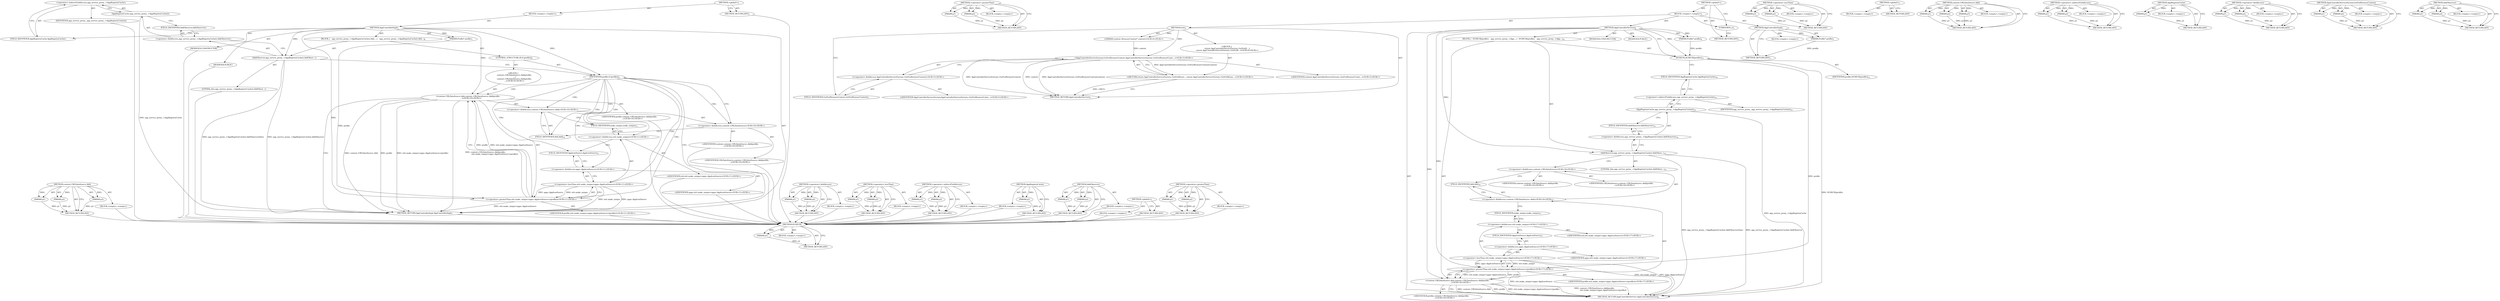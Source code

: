 digraph "AddObserver" {
vulnerable_82 [label=<(METHOD,content.URLDataSource.Add)>];
vulnerable_83 [label=<(PARAM,p1)>];
vulnerable_84 [label=<(PARAM,p2)>];
vulnerable_85 [label=<(PARAM,p3)>];
vulnerable_86 [label=<(BLOCK,&lt;empty&gt;,&lt;empty&gt;)>];
vulnerable_87 [label=<(METHOD_RETURN,ANY)>];
vulnerable_6 [label=<(METHOD,&lt;global&gt;)<SUB>1</SUB>>];
vulnerable_7 [label=<(BLOCK,&lt;empty&gt;,&lt;empty&gt;)<SUB>1</SUB>>];
vulnerable_8 [label=<(METHOD,AppControllerImpl)<SUB>1</SUB>>];
vulnerable_9 [label=<(PARAM,Profile* profile)<SUB>1</SUB>>];
vulnerable_10 [label=<(BLOCK,{
   app_service_proxy_-&gt;AppRegistryCache().Add...,{
   app_service_proxy_-&gt;AppRegistryCache().Add...)<SUB>6</SUB>>];
vulnerable_11 [label=<(AddObserver,app_service_proxy_-&gt;AppRegistryCache().AddObser...)<SUB>7</SUB>>];
vulnerable_12 [label=<(&lt;operator&gt;.fieldAccess,app_service_proxy_-&gt;AppRegistryCache().AddObserver)<SUB>7</SUB>>];
vulnerable_13 [label=<(AppRegistryCache,app_service_proxy_-&gt;AppRegistryCache())<SUB>7</SUB>>];
vulnerable_14 [label=<(&lt;operator&gt;.indirectFieldAccess,app_service_proxy_-&gt;AppRegistryCache)<SUB>7</SUB>>];
vulnerable_15 [label=<(IDENTIFIER,app_service_proxy_,app_service_proxy_-&gt;AppRegistryCache())<SUB>7</SUB>>];
vulnerable_16 [label=<(FIELD_IDENTIFIER,AppRegistryCache,AppRegistryCache)<SUB>7</SUB>>];
vulnerable_17 [label=<(FIELD_IDENTIFIER,AddObserver,AddObserver)<SUB>7</SUB>>];
vulnerable_18 [label=<(LITERAL,this,app_service_proxy_-&gt;AppRegistryCache().AddObser...)<SUB>7</SUB>>];
vulnerable_19 [label=<(CONTROL_STRUCTURE,IF,if (profile))<SUB>9</SUB>>];
vulnerable_20 [label=<(IDENTIFIER,profile,if (profile))<SUB>9</SUB>>];
vulnerable_21 [label="<(BLOCK,{
    content::URLDataSource::Add(profile,
    ...,{
    content::URLDataSource::Add(profile,
    ...)<SUB>9</SUB>>"];
vulnerable_22 [label="<(content.URLDataSource.Add,content::URLDataSource::Add(profile,
          ...)<SUB>10</SUB>>"];
vulnerable_23 [label="<(&lt;operator&gt;.fieldAccess,content::URLDataSource::Add)<SUB>10</SUB>>"];
vulnerable_24 [label="<(&lt;operator&gt;.fieldAccess,content::URLDataSource)<SUB>10</SUB>>"];
vulnerable_25 [label="<(IDENTIFIER,content,content::URLDataSource::Add(profile,
          ...)<SUB>10</SUB>>"];
vulnerable_26 [label="<(IDENTIFIER,URLDataSource,content::URLDataSource::Add(profile,
          ...)<SUB>10</SUB>>"];
vulnerable_27 [label=<(FIELD_IDENTIFIER,Add,Add)<SUB>10</SUB>>];
vulnerable_28 [label="<(IDENTIFIER,profile,content::URLDataSource::Add(profile,
          ...)<SUB>10</SUB>>"];
vulnerable_29 [label="<(&lt;operator&gt;.greaterThan,std::make_unique&lt;apps::AppIconSource&gt;(profile))<SUB>11</SUB>>"];
vulnerable_30 [label="<(&lt;operator&gt;.lessThan,std::make_unique&lt;apps::AppIconSource)<SUB>11</SUB>>"];
vulnerable_31 [label="<(&lt;operator&gt;.fieldAccess,std::make_unique)<SUB>11</SUB>>"];
vulnerable_32 [label="<(IDENTIFIER,std,std::make_unique&lt;apps::AppIconSource)<SUB>11</SUB>>"];
vulnerable_33 [label=<(FIELD_IDENTIFIER,make_unique,make_unique)<SUB>11</SUB>>];
vulnerable_34 [label="<(&lt;operator&gt;.fieldAccess,apps::AppIconSource)<SUB>11</SUB>>"];
vulnerable_35 [label="<(IDENTIFIER,apps,std::make_unique&lt;apps::AppIconSource)<SUB>11</SUB>>"];
vulnerable_36 [label=<(FIELD_IDENTIFIER,AppIconSource,AppIconSource)<SUB>11</SUB>>];
vulnerable_37 [label="<(IDENTIFIER,profile,std::make_unique&lt;apps::AppIconSource&gt;(profile))<SUB>11</SUB>>"];
vulnerable_38 [label=<(MODIFIER,CONSTRUCTOR)>];
vulnerable_39 [label=<(MODIFIER,PUBLIC)>];
vulnerable_40 [label=<(METHOD_RETURN,AppControllerImpl.AppControllerImpl)<SUB>1</SUB>>];
vulnerable_42 [label=<(METHOD_RETURN,ANY)<SUB>1</SUB>>];
vulnerable_68 [label=<(METHOD,&lt;operator&gt;.fieldAccess)>];
vulnerable_69 [label=<(PARAM,p1)>];
vulnerable_70 [label=<(PARAM,p2)>];
vulnerable_71 [label=<(BLOCK,&lt;empty&gt;,&lt;empty&gt;)>];
vulnerable_72 [label=<(METHOD_RETURN,ANY)>];
vulnerable_93 [label=<(METHOD,&lt;operator&gt;.lessThan)>];
vulnerable_94 [label=<(PARAM,p1)>];
vulnerable_95 [label=<(PARAM,p2)>];
vulnerable_96 [label=<(BLOCK,&lt;empty&gt;,&lt;empty&gt;)>];
vulnerable_97 [label=<(METHOD_RETURN,ANY)>];
vulnerable_77 [label=<(METHOD,&lt;operator&gt;.indirectFieldAccess)>];
vulnerable_78 [label=<(PARAM,p1)>];
vulnerable_79 [label=<(PARAM,p2)>];
vulnerable_80 [label=<(BLOCK,&lt;empty&gt;,&lt;empty&gt;)>];
vulnerable_81 [label=<(METHOD_RETURN,ANY)>];
vulnerable_73 [label=<(METHOD,AppRegistryCache)>];
vulnerable_74 [label=<(PARAM,p1)>];
vulnerable_75 [label=<(BLOCK,&lt;empty&gt;,&lt;empty&gt;)>];
vulnerable_76 [label=<(METHOD_RETURN,ANY)>];
vulnerable_63 [label=<(METHOD,AddObserver)>];
vulnerable_64 [label=<(PARAM,p1)>];
vulnerable_65 [label=<(PARAM,p2)>];
vulnerable_66 [label=<(BLOCK,&lt;empty&gt;,&lt;empty&gt;)>];
vulnerable_67 [label=<(METHOD_RETURN,ANY)>];
vulnerable_57 [label=<(METHOD,&lt;global&gt;)<SUB>1</SUB>>];
vulnerable_58 [label=<(BLOCK,&lt;empty&gt;,&lt;empty&gt;)>];
vulnerable_59 [label=<(METHOD_RETURN,ANY)>];
vulnerable_88 [label=<(METHOD,&lt;operator&gt;.greaterThan)>];
vulnerable_89 [label=<(PARAM,p1)>];
vulnerable_90 [label=<(PARAM,p2)>];
vulnerable_91 [label=<(BLOCK,&lt;empty&gt;,&lt;empty&gt;)>];
vulnerable_92 [label=<(METHOD_RETURN,ANY)>];
fixed_91 [label=<(METHOD,DCHECK)>];
fixed_92 [label=<(PARAM,p1)>];
fixed_93 [label=<(BLOCK,&lt;empty&gt;,&lt;empty&gt;)>];
fixed_94 [label=<(METHOD_RETURN,ANY)>];
fixed_115 [label=<(METHOD,&lt;operator&gt;.greaterThan)>];
fixed_116 [label=<(PARAM,p1)>];
fixed_117 [label=<(PARAM,p2)>];
fixed_118 [label=<(BLOCK,&lt;empty&gt;,&lt;empty&gt;)>];
fixed_119 [label=<(METHOD_RETURN,ANY)>];
fixed_6 [label=<(METHOD,&lt;global&gt;)<SUB>1</SUB>>];
fixed_7 [label=<(BLOCK,&lt;empty&gt;,&lt;empty&gt;)<SUB>1</SUB>>];
fixed_8 [label=<(METHOD,AppControllerImpl)<SUB>1</SUB>>];
fixed_9 [label=<(PARAM,Profile* profile)<SUB>1</SUB>>];
fixed_10 [label=<(BLOCK,&lt;empty&gt;,&lt;empty&gt;)>];
fixed_11 [label=<(METHOD_RETURN,ANY)<SUB>1</SUB>>];
fixed_13 [label=<(UNKNOWN,),))<SUB>1</SUB>>];
fixed_14 [label=<(METHOD,Get)<SUB>3</SUB>>];
fixed_15 [label="<(PARAM,content::BrowserContext* context)<SUB>4</SUB>>"];
fixed_16 [label="<(BLOCK,{
  return AppControllerServiceFactory::GetForB...,{
  return AppControllerServiceFactory::GetForB...)<SUB>4</SUB>>"];
fixed_17 [label="<(RETURN,return AppControllerServiceFactory::GetForBrows...,return AppControllerServiceFactory::GetForBrows...)<SUB>5</SUB>>"];
fixed_18 [label="<(AppControllerServiceFactory.GetForBrowserContext,AppControllerServiceFactory::GetForBrowserConte...)<SUB>5</SUB>>"];
fixed_19 [label="<(&lt;operator&gt;.fieldAccess,AppControllerServiceFactory::GetForBrowserContext)<SUB>5</SUB>>"];
fixed_20 [label="<(IDENTIFIER,AppControllerServiceFactory,AppControllerServiceFactory::GetForBrowserConte...)<SUB>5</SUB>>"];
fixed_21 [label=<(FIELD_IDENTIFIER,GetForBrowserContext,GetForBrowserContext)<SUB>5</SUB>>];
fixed_22 [label="<(IDENTIFIER,context,AppControllerServiceFactory::GetForBrowserConte...)<SUB>5</SUB>>"];
fixed_23 [label=<(METHOD_RETURN,AppControllerService)<SUB>3</SUB>>];
fixed_25 [label=<(METHOD,AppControllerService)<SUB>8</SUB>>];
fixed_26 [label=<(PARAM,Profile* profile)<SUB>8</SUB>>];
fixed_27 [label=<(BLOCK,{
  DCHECK(profile);
   app_service_proxy_-&gt;App...,{
  DCHECK(profile);
   app_service_proxy_-&gt;App...)<SUB>12</SUB>>];
fixed_28 [label=<(DCHECK,DCHECK(profile))<SUB>13</SUB>>];
fixed_29 [label=<(IDENTIFIER,profile,DCHECK(profile))<SUB>13</SUB>>];
fixed_30 [label=<(AddObserver,app_service_proxy_-&gt;AppRegistryCache().AddObser...)<SUB>14</SUB>>];
fixed_31 [label=<(&lt;operator&gt;.fieldAccess,app_service_proxy_-&gt;AppRegistryCache().AddObserver)<SUB>14</SUB>>];
fixed_32 [label=<(AppRegistryCache,app_service_proxy_-&gt;AppRegistryCache())<SUB>14</SUB>>];
fixed_33 [label=<(&lt;operator&gt;.indirectFieldAccess,app_service_proxy_-&gt;AppRegistryCache)<SUB>14</SUB>>];
fixed_34 [label=<(IDENTIFIER,app_service_proxy_,app_service_proxy_-&gt;AppRegistryCache())<SUB>14</SUB>>];
fixed_35 [label=<(FIELD_IDENTIFIER,AppRegistryCache,AppRegistryCache)<SUB>14</SUB>>];
fixed_36 [label=<(FIELD_IDENTIFIER,AddObserver,AddObserver)<SUB>14</SUB>>];
fixed_37 [label=<(LITERAL,this,app_service_proxy_-&gt;AppRegistryCache().AddObser...)<SUB>14</SUB>>];
fixed_38 [label="<(content.URLDataSource.Add,content::URLDataSource::Add(profile,
          ...)<SUB>16</SUB>>"];
fixed_39 [label="<(&lt;operator&gt;.fieldAccess,content::URLDataSource::Add)<SUB>16</SUB>>"];
fixed_40 [label="<(&lt;operator&gt;.fieldAccess,content::URLDataSource)<SUB>16</SUB>>"];
fixed_41 [label="<(IDENTIFIER,content,content::URLDataSource::Add(profile,
          ...)<SUB>16</SUB>>"];
fixed_42 [label="<(IDENTIFIER,URLDataSource,content::URLDataSource::Add(profile,
          ...)<SUB>16</SUB>>"];
fixed_43 [label=<(FIELD_IDENTIFIER,Add,Add)<SUB>16</SUB>>];
fixed_44 [label="<(IDENTIFIER,profile,content::URLDataSource::Add(profile,
          ...)<SUB>16</SUB>>"];
fixed_45 [label="<(&lt;operator&gt;.greaterThan,std::make_unique&lt;apps::AppIconSource&gt;(profile))<SUB>17</SUB>>"];
fixed_46 [label="<(&lt;operator&gt;.lessThan,std::make_unique&lt;apps::AppIconSource)<SUB>17</SUB>>"];
fixed_47 [label="<(&lt;operator&gt;.fieldAccess,std::make_unique)<SUB>17</SUB>>"];
fixed_48 [label="<(IDENTIFIER,std,std::make_unique&lt;apps::AppIconSource)<SUB>17</SUB>>"];
fixed_49 [label=<(FIELD_IDENTIFIER,make_unique,make_unique)<SUB>17</SUB>>];
fixed_50 [label="<(&lt;operator&gt;.fieldAccess,apps::AppIconSource)<SUB>17</SUB>>"];
fixed_51 [label="<(IDENTIFIER,apps,std::make_unique&lt;apps::AppIconSource)<SUB>17</SUB>>"];
fixed_52 [label=<(FIELD_IDENTIFIER,AppIconSource,AppIconSource)<SUB>17</SUB>>];
fixed_53 [label="<(IDENTIFIER,profile,std::make_unique&lt;apps::AppIconSource&gt;(profile))<SUB>17</SUB>>"];
fixed_54 [label=<(MODIFIER,CONSTRUCTOR)>];
fixed_55 [label=<(MODIFIER,PUBLIC)>];
fixed_56 [label=<(METHOD_RETURN,AppControllerService.AppControllerService)<SUB>8</SUB>>];
fixed_58 [label=<(METHOD_RETURN,ANY)<SUB>1</SUB>>];
fixed_120 [label=<(METHOD,&lt;operator&gt;.lessThan)>];
fixed_121 [label=<(PARAM,p1)>];
fixed_122 [label=<(PARAM,p2)>];
fixed_123 [label=<(BLOCK,&lt;empty&gt;,&lt;empty&gt;)>];
fixed_124 [label=<(METHOD_RETURN,ANY)>];
fixed_75 [label=<(METHOD,&lt;global&gt;)<SUB>1</SUB>>];
fixed_76 [label=<(BLOCK,&lt;empty&gt;,&lt;empty&gt;)>];
fixed_77 [label=<(METHOD_RETURN,ANY)>];
fixed_109 [label=<(METHOD,content.URLDataSource.Add)>];
fixed_110 [label=<(PARAM,p1)>];
fixed_111 [label=<(PARAM,p2)>];
fixed_112 [label=<(PARAM,p3)>];
fixed_113 [label=<(BLOCK,&lt;empty&gt;,&lt;empty&gt;)>];
fixed_114 [label=<(METHOD_RETURN,ANY)>];
fixed_104 [label=<(METHOD,&lt;operator&gt;.indirectFieldAccess)>];
fixed_105 [label=<(PARAM,p1)>];
fixed_106 [label=<(PARAM,p2)>];
fixed_107 [label=<(BLOCK,&lt;empty&gt;,&lt;empty&gt;)>];
fixed_108 [label=<(METHOD_RETURN,ANY)>];
fixed_100 [label=<(METHOD,AppRegistryCache)>];
fixed_101 [label=<(PARAM,p1)>];
fixed_102 [label=<(BLOCK,&lt;empty&gt;,&lt;empty&gt;)>];
fixed_103 [label=<(METHOD_RETURN,ANY)>];
fixed_86 [label=<(METHOD,&lt;operator&gt;.fieldAccess)>];
fixed_87 [label=<(PARAM,p1)>];
fixed_88 [label=<(PARAM,p2)>];
fixed_89 [label=<(BLOCK,&lt;empty&gt;,&lt;empty&gt;)>];
fixed_90 [label=<(METHOD_RETURN,ANY)>];
fixed_81 [label=<(METHOD,AppControllerServiceFactory.GetForBrowserContext)>];
fixed_82 [label=<(PARAM,p1)>];
fixed_83 [label=<(PARAM,p2)>];
fixed_84 [label=<(BLOCK,&lt;empty&gt;,&lt;empty&gt;)>];
fixed_85 [label=<(METHOD_RETURN,ANY)>];
fixed_95 [label=<(METHOD,AddObserver)>];
fixed_96 [label=<(PARAM,p1)>];
fixed_97 [label=<(PARAM,p2)>];
fixed_98 [label=<(BLOCK,&lt;empty&gt;,&lt;empty&gt;)>];
fixed_99 [label=<(METHOD_RETURN,ANY)>];
vulnerable_82 -> vulnerable_83  [key=0, label="AST: "];
vulnerable_82 -> vulnerable_83  [key=1, label="DDG: "];
vulnerable_82 -> vulnerable_86  [key=0, label="AST: "];
vulnerable_82 -> vulnerable_84  [key=0, label="AST: "];
vulnerable_82 -> vulnerable_84  [key=1, label="DDG: "];
vulnerable_82 -> vulnerable_87  [key=0, label="AST: "];
vulnerable_82 -> vulnerable_87  [key=1, label="CFG: "];
vulnerable_82 -> vulnerable_85  [key=0, label="AST: "];
vulnerable_82 -> vulnerable_85  [key=1, label="DDG: "];
vulnerable_83 -> vulnerable_87  [key=0, label="DDG: p1"];
vulnerable_84 -> vulnerable_87  [key=0, label="DDG: p2"];
vulnerable_85 -> vulnerable_87  [key=0, label="DDG: p3"];
vulnerable_86 -> fixed_91  [key=0];
vulnerable_87 -> fixed_91  [key=0];
vulnerable_6 -> vulnerable_7  [key=0, label="AST: "];
vulnerable_6 -> vulnerable_42  [key=0, label="AST: "];
vulnerable_6 -> vulnerable_42  [key=1, label="CFG: "];
vulnerable_7 -> vulnerable_8  [key=0, label="AST: "];
vulnerable_8 -> vulnerable_9  [key=0, label="AST: "];
vulnerable_8 -> vulnerable_9  [key=1, label="DDG: "];
vulnerable_8 -> vulnerable_10  [key=0, label="AST: "];
vulnerable_8 -> vulnerable_38  [key=0, label="AST: "];
vulnerable_8 -> vulnerable_39  [key=0, label="AST: "];
vulnerable_8 -> vulnerable_40  [key=0, label="AST: "];
vulnerable_8 -> vulnerable_16  [key=0, label="CFG: "];
vulnerable_8 -> vulnerable_11  [key=0, label="DDG: "];
vulnerable_8 -> vulnerable_20  [key=0, label="DDG: "];
vulnerable_8 -> vulnerable_22  [key=0, label="DDG: "];
vulnerable_8 -> vulnerable_29  [key=0, label="DDG: "];
vulnerable_9 -> vulnerable_29  [key=0, label="DDG: profile"];
vulnerable_10 -> vulnerable_11  [key=0, label="AST: "];
vulnerable_10 -> vulnerable_19  [key=0, label="AST: "];
vulnerable_11 -> vulnerable_12  [key=0, label="AST: "];
vulnerable_11 -> vulnerable_18  [key=0, label="AST: "];
vulnerable_11 -> vulnerable_20  [key=0, label="CFG: "];
vulnerable_11 -> vulnerable_40  [key=0, label="DDG: app_service_proxy_-&gt;AppRegistryCache().AddObserver"];
vulnerable_11 -> vulnerable_40  [key=1, label="DDG: app_service_proxy_-&gt;AppRegistryCache().AddObserver(this)"];
vulnerable_12 -> vulnerable_13  [key=0, label="AST: "];
vulnerable_12 -> vulnerable_17  [key=0, label="AST: "];
vulnerable_12 -> vulnerable_11  [key=0, label="CFG: "];
vulnerable_13 -> vulnerable_14  [key=0, label="AST: "];
vulnerable_13 -> vulnerable_17  [key=0, label="CFG: "];
vulnerable_13 -> vulnerable_40  [key=0, label="DDG: app_service_proxy_-&gt;AppRegistryCache"];
vulnerable_14 -> vulnerable_15  [key=0, label="AST: "];
vulnerable_14 -> vulnerable_16  [key=0, label="AST: "];
vulnerable_14 -> vulnerable_13  [key=0, label="CFG: "];
vulnerable_15 -> fixed_91  [key=0];
vulnerable_16 -> vulnerable_14  [key=0, label="CFG: "];
vulnerable_17 -> vulnerable_12  [key=0, label="CFG: "];
vulnerable_18 -> fixed_91  [key=0];
vulnerable_19 -> vulnerable_20  [key=0, label="AST: "];
vulnerable_19 -> vulnerable_21  [key=0, label="AST: "];
vulnerable_20 -> vulnerable_40  [key=0, label="CFG: "];
vulnerable_20 -> vulnerable_24  [key=0, label="CFG: "];
vulnerable_20 -> vulnerable_24  [key=1, label="CDG: "];
vulnerable_20 -> vulnerable_30  [key=0, label="CDG: "];
vulnerable_20 -> vulnerable_29  [key=0, label="CDG: "];
vulnerable_20 -> vulnerable_34  [key=0, label="CDG: "];
vulnerable_20 -> vulnerable_33  [key=0, label="CDG: "];
vulnerable_20 -> vulnerable_23  [key=0, label="CDG: "];
vulnerable_20 -> vulnerable_36  [key=0, label="CDG: "];
vulnerable_20 -> vulnerable_22  [key=0, label="CDG: "];
vulnerable_20 -> vulnerable_27  [key=0, label="CDG: "];
vulnerable_20 -> vulnerable_31  [key=0, label="CDG: "];
vulnerable_21 -> vulnerable_22  [key=0, label="AST: "];
vulnerable_22 -> vulnerable_23  [key=0, label="AST: "];
vulnerable_22 -> vulnerable_28  [key=0, label="AST: "];
vulnerable_22 -> vulnerable_29  [key=0, label="AST: "];
vulnerable_22 -> vulnerable_40  [key=0, label="CFG: "];
vulnerable_22 -> vulnerable_40  [key=1, label="DDG: content::URLDataSource::Add"];
vulnerable_22 -> vulnerable_40  [key=2, label="DDG: profile"];
vulnerable_22 -> vulnerable_40  [key=3, label="DDG: std::make_unique&lt;apps::AppIconSource&gt;(profile)"];
vulnerable_22 -> vulnerable_40  [key=4, label="DDG: content::URLDataSource::Add(profile,
                                std::make_unique&lt;apps::AppIconSource&gt;(profile))"];
vulnerable_23 -> vulnerable_24  [key=0, label="AST: "];
vulnerable_23 -> vulnerable_27  [key=0, label="AST: "];
vulnerable_23 -> vulnerable_33  [key=0, label="CFG: "];
vulnerable_24 -> vulnerable_25  [key=0, label="AST: "];
vulnerable_24 -> vulnerable_26  [key=0, label="AST: "];
vulnerable_24 -> vulnerable_27  [key=0, label="CFG: "];
vulnerable_25 -> fixed_91  [key=0];
vulnerable_26 -> fixed_91  [key=0];
vulnerable_27 -> vulnerable_23  [key=0, label="CFG: "];
vulnerable_28 -> fixed_91  [key=0];
vulnerable_29 -> vulnerable_30  [key=0, label="AST: "];
vulnerable_29 -> vulnerable_37  [key=0, label="AST: "];
vulnerable_29 -> vulnerable_22  [key=0, label="CFG: "];
vulnerable_29 -> vulnerable_22  [key=1, label="DDG: profile"];
vulnerable_29 -> vulnerable_22  [key=2, label="DDG: std::make_unique&lt;apps::AppIconSource"];
vulnerable_29 -> vulnerable_40  [key=0, label="DDG: std::make_unique&lt;apps::AppIconSource"];
vulnerable_30 -> vulnerable_31  [key=0, label="AST: "];
vulnerable_30 -> vulnerable_34  [key=0, label="AST: "];
vulnerable_30 -> vulnerable_29  [key=0, label="CFG: "];
vulnerable_30 -> vulnerable_29  [key=1, label="DDG: std::make_unique"];
vulnerable_30 -> vulnerable_29  [key=2, label="DDG: apps::AppIconSource"];
vulnerable_30 -> vulnerable_40  [key=0, label="DDG: std::make_unique"];
vulnerable_30 -> vulnerable_40  [key=1, label="DDG: apps::AppIconSource"];
vulnerable_31 -> vulnerable_32  [key=0, label="AST: "];
vulnerable_31 -> vulnerable_33  [key=0, label="AST: "];
vulnerable_31 -> vulnerable_36  [key=0, label="CFG: "];
vulnerable_32 -> fixed_91  [key=0];
vulnerable_33 -> vulnerable_31  [key=0, label="CFG: "];
vulnerable_34 -> vulnerable_35  [key=0, label="AST: "];
vulnerable_34 -> vulnerable_36  [key=0, label="AST: "];
vulnerable_34 -> vulnerable_30  [key=0, label="CFG: "];
vulnerable_35 -> fixed_91  [key=0];
vulnerable_36 -> vulnerable_34  [key=0, label="CFG: "];
vulnerable_37 -> fixed_91  [key=0];
vulnerable_38 -> fixed_91  [key=0];
vulnerable_39 -> fixed_91  [key=0];
vulnerable_40 -> fixed_91  [key=0];
vulnerable_42 -> fixed_91  [key=0];
vulnerable_68 -> vulnerable_69  [key=0, label="AST: "];
vulnerable_68 -> vulnerable_69  [key=1, label="DDG: "];
vulnerable_68 -> vulnerable_71  [key=0, label="AST: "];
vulnerable_68 -> vulnerable_70  [key=0, label="AST: "];
vulnerable_68 -> vulnerable_70  [key=1, label="DDG: "];
vulnerable_68 -> vulnerable_72  [key=0, label="AST: "];
vulnerable_68 -> vulnerable_72  [key=1, label="CFG: "];
vulnerable_69 -> vulnerable_72  [key=0, label="DDG: p1"];
vulnerable_70 -> vulnerable_72  [key=0, label="DDG: p2"];
vulnerable_71 -> fixed_91  [key=0];
vulnerable_72 -> fixed_91  [key=0];
vulnerable_93 -> vulnerable_94  [key=0, label="AST: "];
vulnerable_93 -> vulnerable_94  [key=1, label="DDG: "];
vulnerable_93 -> vulnerable_96  [key=0, label="AST: "];
vulnerable_93 -> vulnerable_95  [key=0, label="AST: "];
vulnerable_93 -> vulnerable_95  [key=1, label="DDG: "];
vulnerable_93 -> vulnerable_97  [key=0, label="AST: "];
vulnerable_93 -> vulnerable_97  [key=1, label="CFG: "];
vulnerable_94 -> vulnerable_97  [key=0, label="DDG: p1"];
vulnerable_95 -> vulnerable_97  [key=0, label="DDG: p2"];
vulnerable_96 -> fixed_91  [key=0];
vulnerable_97 -> fixed_91  [key=0];
vulnerable_77 -> vulnerable_78  [key=0, label="AST: "];
vulnerable_77 -> vulnerable_78  [key=1, label="DDG: "];
vulnerable_77 -> vulnerable_80  [key=0, label="AST: "];
vulnerable_77 -> vulnerable_79  [key=0, label="AST: "];
vulnerable_77 -> vulnerable_79  [key=1, label="DDG: "];
vulnerable_77 -> vulnerable_81  [key=0, label="AST: "];
vulnerable_77 -> vulnerable_81  [key=1, label="CFG: "];
vulnerable_78 -> vulnerable_81  [key=0, label="DDG: p1"];
vulnerable_79 -> vulnerable_81  [key=0, label="DDG: p2"];
vulnerable_80 -> fixed_91  [key=0];
vulnerable_81 -> fixed_91  [key=0];
vulnerable_73 -> vulnerable_74  [key=0, label="AST: "];
vulnerable_73 -> vulnerable_74  [key=1, label="DDG: "];
vulnerable_73 -> vulnerable_75  [key=0, label="AST: "];
vulnerable_73 -> vulnerable_76  [key=0, label="AST: "];
vulnerable_73 -> vulnerable_76  [key=1, label="CFG: "];
vulnerable_74 -> vulnerable_76  [key=0, label="DDG: p1"];
vulnerable_75 -> fixed_91  [key=0];
vulnerable_76 -> fixed_91  [key=0];
vulnerable_63 -> vulnerable_64  [key=0, label="AST: "];
vulnerable_63 -> vulnerable_64  [key=1, label="DDG: "];
vulnerable_63 -> vulnerable_66  [key=0, label="AST: "];
vulnerable_63 -> vulnerable_65  [key=0, label="AST: "];
vulnerable_63 -> vulnerable_65  [key=1, label="DDG: "];
vulnerable_63 -> vulnerable_67  [key=0, label="AST: "];
vulnerable_63 -> vulnerable_67  [key=1, label="CFG: "];
vulnerable_64 -> vulnerable_67  [key=0, label="DDG: p1"];
vulnerable_65 -> vulnerable_67  [key=0, label="DDG: p2"];
vulnerable_66 -> fixed_91  [key=0];
vulnerable_67 -> fixed_91  [key=0];
vulnerable_57 -> vulnerable_58  [key=0, label="AST: "];
vulnerable_57 -> vulnerable_59  [key=0, label="AST: "];
vulnerable_57 -> vulnerable_59  [key=1, label="CFG: "];
vulnerable_58 -> fixed_91  [key=0];
vulnerable_59 -> fixed_91  [key=0];
vulnerable_88 -> vulnerable_89  [key=0, label="AST: "];
vulnerable_88 -> vulnerable_89  [key=1, label="DDG: "];
vulnerable_88 -> vulnerable_91  [key=0, label="AST: "];
vulnerable_88 -> vulnerable_90  [key=0, label="AST: "];
vulnerable_88 -> vulnerable_90  [key=1, label="DDG: "];
vulnerable_88 -> vulnerable_92  [key=0, label="AST: "];
vulnerable_88 -> vulnerable_92  [key=1, label="CFG: "];
vulnerable_89 -> vulnerable_92  [key=0, label="DDG: p1"];
vulnerable_90 -> vulnerable_92  [key=0, label="DDG: p2"];
vulnerable_91 -> fixed_91  [key=0];
vulnerable_92 -> fixed_91  [key=0];
fixed_91 -> fixed_92  [key=0, label="AST: "];
fixed_91 -> fixed_92  [key=1, label="DDG: "];
fixed_91 -> fixed_93  [key=0, label="AST: "];
fixed_91 -> fixed_94  [key=0, label="AST: "];
fixed_91 -> fixed_94  [key=1, label="CFG: "];
fixed_92 -> fixed_94  [key=0, label="DDG: p1"];
fixed_115 -> fixed_116  [key=0, label="AST: "];
fixed_115 -> fixed_116  [key=1, label="DDG: "];
fixed_115 -> fixed_118  [key=0, label="AST: "];
fixed_115 -> fixed_117  [key=0, label="AST: "];
fixed_115 -> fixed_117  [key=1, label="DDG: "];
fixed_115 -> fixed_119  [key=0, label="AST: "];
fixed_115 -> fixed_119  [key=1, label="CFG: "];
fixed_116 -> fixed_119  [key=0, label="DDG: p1"];
fixed_117 -> fixed_119  [key=0, label="DDG: p2"];
fixed_6 -> fixed_7  [key=0, label="AST: "];
fixed_6 -> fixed_58  [key=0, label="AST: "];
fixed_6 -> fixed_13  [key=0, label="CFG: "];
fixed_7 -> fixed_8  [key=0, label="AST: "];
fixed_7 -> fixed_13  [key=0, label="AST: "];
fixed_7 -> fixed_14  [key=0, label="AST: "];
fixed_7 -> fixed_25  [key=0, label="AST: "];
fixed_8 -> fixed_9  [key=0, label="AST: "];
fixed_8 -> fixed_9  [key=1, label="DDG: "];
fixed_8 -> fixed_10  [key=0, label="AST: "];
fixed_8 -> fixed_11  [key=0, label="AST: "];
fixed_8 -> fixed_11  [key=1, label="CFG: "];
fixed_9 -> fixed_11  [key=0, label="DDG: profile"];
fixed_13 -> fixed_58  [key=0, label="CFG: "];
fixed_14 -> fixed_15  [key=0, label="AST: "];
fixed_14 -> fixed_15  [key=1, label="DDG: "];
fixed_14 -> fixed_16  [key=0, label="AST: "];
fixed_14 -> fixed_23  [key=0, label="AST: "];
fixed_14 -> fixed_21  [key=0, label="CFG: "];
fixed_14 -> fixed_18  [key=0, label="DDG: "];
fixed_15 -> fixed_18  [key=0, label="DDG: context"];
fixed_16 -> fixed_17  [key=0, label="AST: "];
fixed_17 -> fixed_18  [key=0, label="AST: "];
fixed_17 -> fixed_23  [key=0, label="CFG: "];
fixed_17 -> fixed_23  [key=1, label="DDG: &lt;RET&gt;"];
fixed_18 -> fixed_19  [key=0, label="AST: "];
fixed_18 -> fixed_22  [key=0, label="AST: "];
fixed_18 -> fixed_17  [key=0, label="CFG: "];
fixed_18 -> fixed_17  [key=1, label="DDG: AppControllerServiceFactory::GetForBrowserContext(context)"];
fixed_18 -> fixed_23  [key=0, label="DDG: AppControllerServiceFactory::GetForBrowserContext"];
fixed_18 -> fixed_23  [key=1, label="DDG: context"];
fixed_18 -> fixed_23  [key=2, label="DDG: AppControllerServiceFactory::GetForBrowserContext(context)"];
fixed_19 -> fixed_20  [key=0, label="AST: "];
fixed_19 -> fixed_21  [key=0, label="AST: "];
fixed_19 -> fixed_18  [key=0, label="CFG: "];
fixed_21 -> fixed_19  [key=0, label="CFG: "];
fixed_25 -> fixed_26  [key=0, label="AST: "];
fixed_25 -> fixed_26  [key=1, label="DDG: "];
fixed_25 -> fixed_27  [key=0, label="AST: "];
fixed_25 -> fixed_54  [key=0, label="AST: "];
fixed_25 -> fixed_55  [key=0, label="AST: "];
fixed_25 -> fixed_56  [key=0, label="AST: "];
fixed_25 -> fixed_28  [key=0, label="CFG: "];
fixed_25 -> fixed_28  [key=1, label="DDG: "];
fixed_25 -> fixed_30  [key=0, label="DDG: "];
fixed_25 -> fixed_38  [key=0, label="DDG: "];
fixed_25 -> fixed_45  [key=0, label="DDG: "];
fixed_26 -> fixed_28  [key=0, label="DDG: profile"];
fixed_27 -> fixed_28  [key=0, label="AST: "];
fixed_27 -> fixed_30  [key=0, label="AST: "];
fixed_27 -> fixed_38  [key=0, label="AST: "];
fixed_28 -> fixed_29  [key=0, label="AST: "];
fixed_28 -> fixed_35  [key=0, label="CFG: "];
fixed_28 -> fixed_56  [key=0, label="DDG: DCHECK(profile)"];
fixed_28 -> fixed_45  [key=0, label="DDG: profile"];
fixed_30 -> fixed_31  [key=0, label="AST: "];
fixed_30 -> fixed_37  [key=0, label="AST: "];
fixed_30 -> fixed_40  [key=0, label="CFG: "];
fixed_30 -> fixed_56  [key=0, label="DDG: app_service_proxy_-&gt;AppRegistryCache().AddObserver"];
fixed_30 -> fixed_56  [key=1, label="DDG: app_service_proxy_-&gt;AppRegistryCache().AddObserver(this)"];
fixed_31 -> fixed_32  [key=0, label="AST: "];
fixed_31 -> fixed_36  [key=0, label="AST: "];
fixed_31 -> fixed_30  [key=0, label="CFG: "];
fixed_32 -> fixed_33  [key=0, label="AST: "];
fixed_32 -> fixed_36  [key=0, label="CFG: "];
fixed_32 -> fixed_56  [key=0, label="DDG: app_service_proxy_-&gt;AppRegistryCache"];
fixed_33 -> fixed_34  [key=0, label="AST: "];
fixed_33 -> fixed_35  [key=0, label="AST: "];
fixed_33 -> fixed_32  [key=0, label="CFG: "];
fixed_35 -> fixed_33  [key=0, label="CFG: "];
fixed_36 -> fixed_31  [key=0, label="CFG: "];
fixed_38 -> fixed_39  [key=0, label="AST: "];
fixed_38 -> fixed_44  [key=0, label="AST: "];
fixed_38 -> fixed_45  [key=0, label="AST: "];
fixed_38 -> fixed_56  [key=0, label="CFG: "];
fixed_38 -> fixed_56  [key=1, label="DDG: content::URLDataSource::Add"];
fixed_38 -> fixed_56  [key=2, label="DDG: profile"];
fixed_38 -> fixed_56  [key=3, label="DDG: std::make_unique&lt;apps::AppIconSource&gt;(profile)"];
fixed_38 -> fixed_56  [key=4, label="DDG: content::URLDataSource::Add(profile,
                              std::make_unique&lt;apps::AppIconSource&gt;(profile))"];
fixed_39 -> fixed_40  [key=0, label="AST: "];
fixed_39 -> fixed_43  [key=0, label="AST: "];
fixed_39 -> fixed_49  [key=0, label="CFG: "];
fixed_40 -> fixed_41  [key=0, label="AST: "];
fixed_40 -> fixed_42  [key=0, label="AST: "];
fixed_40 -> fixed_43  [key=0, label="CFG: "];
fixed_43 -> fixed_39  [key=0, label="CFG: "];
fixed_45 -> fixed_46  [key=0, label="AST: "];
fixed_45 -> fixed_53  [key=0, label="AST: "];
fixed_45 -> fixed_38  [key=0, label="CFG: "];
fixed_45 -> fixed_38  [key=1, label="DDG: profile"];
fixed_45 -> fixed_38  [key=2, label="DDG: std::make_unique&lt;apps::AppIconSource"];
fixed_45 -> fixed_56  [key=0, label="DDG: std::make_unique&lt;apps::AppIconSource"];
fixed_46 -> fixed_47  [key=0, label="AST: "];
fixed_46 -> fixed_50  [key=0, label="AST: "];
fixed_46 -> fixed_45  [key=0, label="CFG: "];
fixed_46 -> fixed_45  [key=1, label="DDG: std::make_unique"];
fixed_46 -> fixed_45  [key=2, label="DDG: apps::AppIconSource"];
fixed_46 -> fixed_56  [key=0, label="DDG: std::make_unique"];
fixed_46 -> fixed_56  [key=1, label="DDG: apps::AppIconSource"];
fixed_47 -> fixed_48  [key=0, label="AST: "];
fixed_47 -> fixed_49  [key=0, label="AST: "];
fixed_47 -> fixed_52  [key=0, label="CFG: "];
fixed_49 -> fixed_47  [key=0, label="CFG: "];
fixed_50 -> fixed_51  [key=0, label="AST: "];
fixed_50 -> fixed_52  [key=0, label="AST: "];
fixed_50 -> fixed_46  [key=0, label="CFG: "];
fixed_52 -> fixed_50  [key=0, label="CFG: "];
fixed_120 -> fixed_121  [key=0, label="AST: "];
fixed_120 -> fixed_121  [key=1, label="DDG: "];
fixed_120 -> fixed_123  [key=0, label="AST: "];
fixed_120 -> fixed_122  [key=0, label="AST: "];
fixed_120 -> fixed_122  [key=1, label="DDG: "];
fixed_120 -> fixed_124  [key=0, label="AST: "];
fixed_120 -> fixed_124  [key=1, label="CFG: "];
fixed_121 -> fixed_124  [key=0, label="DDG: p1"];
fixed_122 -> fixed_124  [key=0, label="DDG: p2"];
fixed_75 -> fixed_76  [key=0, label="AST: "];
fixed_75 -> fixed_77  [key=0, label="AST: "];
fixed_75 -> fixed_77  [key=1, label="CFG: "];
fixed_109 -> fixed_110  [key=0, label="AST: "];
fixed_109 -> fixed_110  [key=1, label="DDG: "];
fixed_109 -> fixed_113  [key=0, label="AST: "];
fixed_109 -> fixed_111  [key=0, label="AST: "];
fixed_109 -> fixed_111  [key=1, label="DDG: "];
fixed_109 -> fixed_114  [key=0, label="AST: "];
fixed_109 -> fixed_114  [key=1, label="CFG: "];
fixed_109 -> fixed_112  [key=0, label="AST: "];
fixed_109 -> fixed_112  [key=1, label="DDG: "];
fixed_110 -> fixed_114  [key=0, label="DDG: p1"];
fixed_111 -> fixed_114  [key=0, label="DDG: p2"];
fixed_112 -> fixed_114  [key=0, label="DDG: p3"];
fixed_104 -> fixed_105  [key=0, label="AST: "];
fixed_104 -> fixed_105  [key=1, label="DDG: "];
fixed_104 -> fixed_107  [key=0, label="AST: "];
fixed_104 -> fixed_106  [key=0, label="AST: "];
fixed_104 -> fixed_106  [key=1, label="DDG: "];
fixed_104 -> fixed_108  [key=0, label="AST: "];
fixed_104 -> fixed_108  [key=1, label="CFG: "];
fixed_105 -> fixed_108  [key=0, label="DDG: p1"];
fixed_106 -> fixed_108  [key=0, label="DDG: p2"];
fixed_100 -> fixed_101  [key=0, label="AST: "];
fixed_100 -> fixed_101  [key=1, label="DDG: "];
fixed_100 -> fixed_102  [key=0, label="AST: "];
fixed_100 -> fixed_103  [key=0, label="AST: "];
fixed_100 -> fixed_103  [key=1, label="CFG: "];
fixed_101 -> fixed_103  [key=0, label="DDG: p1"];
fixed_86 -> fixed_87  [key=0, label="AST: "];
fixed_86 -> fixed_87  [key=1, label="DDG: "];
fixed_86 -> fixed_89  [key=0, label="AST: "];
fixed_86 -> fixed_88  [key=0, label="AST: "];
fixed_86 -> fixed_88  [key=1, label="DDG: "];
fixed_86 -> fixed_90  [key=0, label="AST: "];
fixed_86 -> fixed_90  [key=1, label="CFG: "];
fixed_87 -> fixed_90  [key=0, label="DDG: p1"];
fixed_88 -> fixed_90  [key=0, label="DDG: p2"];
fixed_81 -> fixed_82  [key=0, label="AST: "];
fixed_81 -> fixed_82  [key=1, label="DDG: "];
fixed_81 -> fixed_84  [key=0, label="AST: "];
fixed_81 -> fixed_83  [key=0, label="AST: "];
fixed_81 -> fixed_83  [key=1, label="DDG: "];
fixed_81 -> fixed_85  [key=0, label="AST: "];
fixed_81 -> fixed_85  [key=1, label="CFG: "];
fixed_82 -> fixed_85  [key=0, label="DDG: p1"];
fixed_83 -> fixed_85  [key=0, label="DDG: p2"];
fixed_95 -> fixed_96  [key=0, label="AST: "];
fixed_95 -> fixed_96  [key=1, label="DDG: "];
fixed_95 -> fixed_98  [key=0, label="AST: "];
fixed_95 -> fixed_97  [key=0, label="AST: "];
fixed_95 -> fixed_97  [key=1, label="DDG: "];
fixed_95 -> fixed_99  [key=0, label="AST: "];
fixed_95 -> fixed_99  [key=1, label="CFG: "];
fixed_96 -> fixed_99  [key=0, label="DDG: p1"];
fixed_97 -> fixed_99  [key=0, label="DDG: p2"];
}
